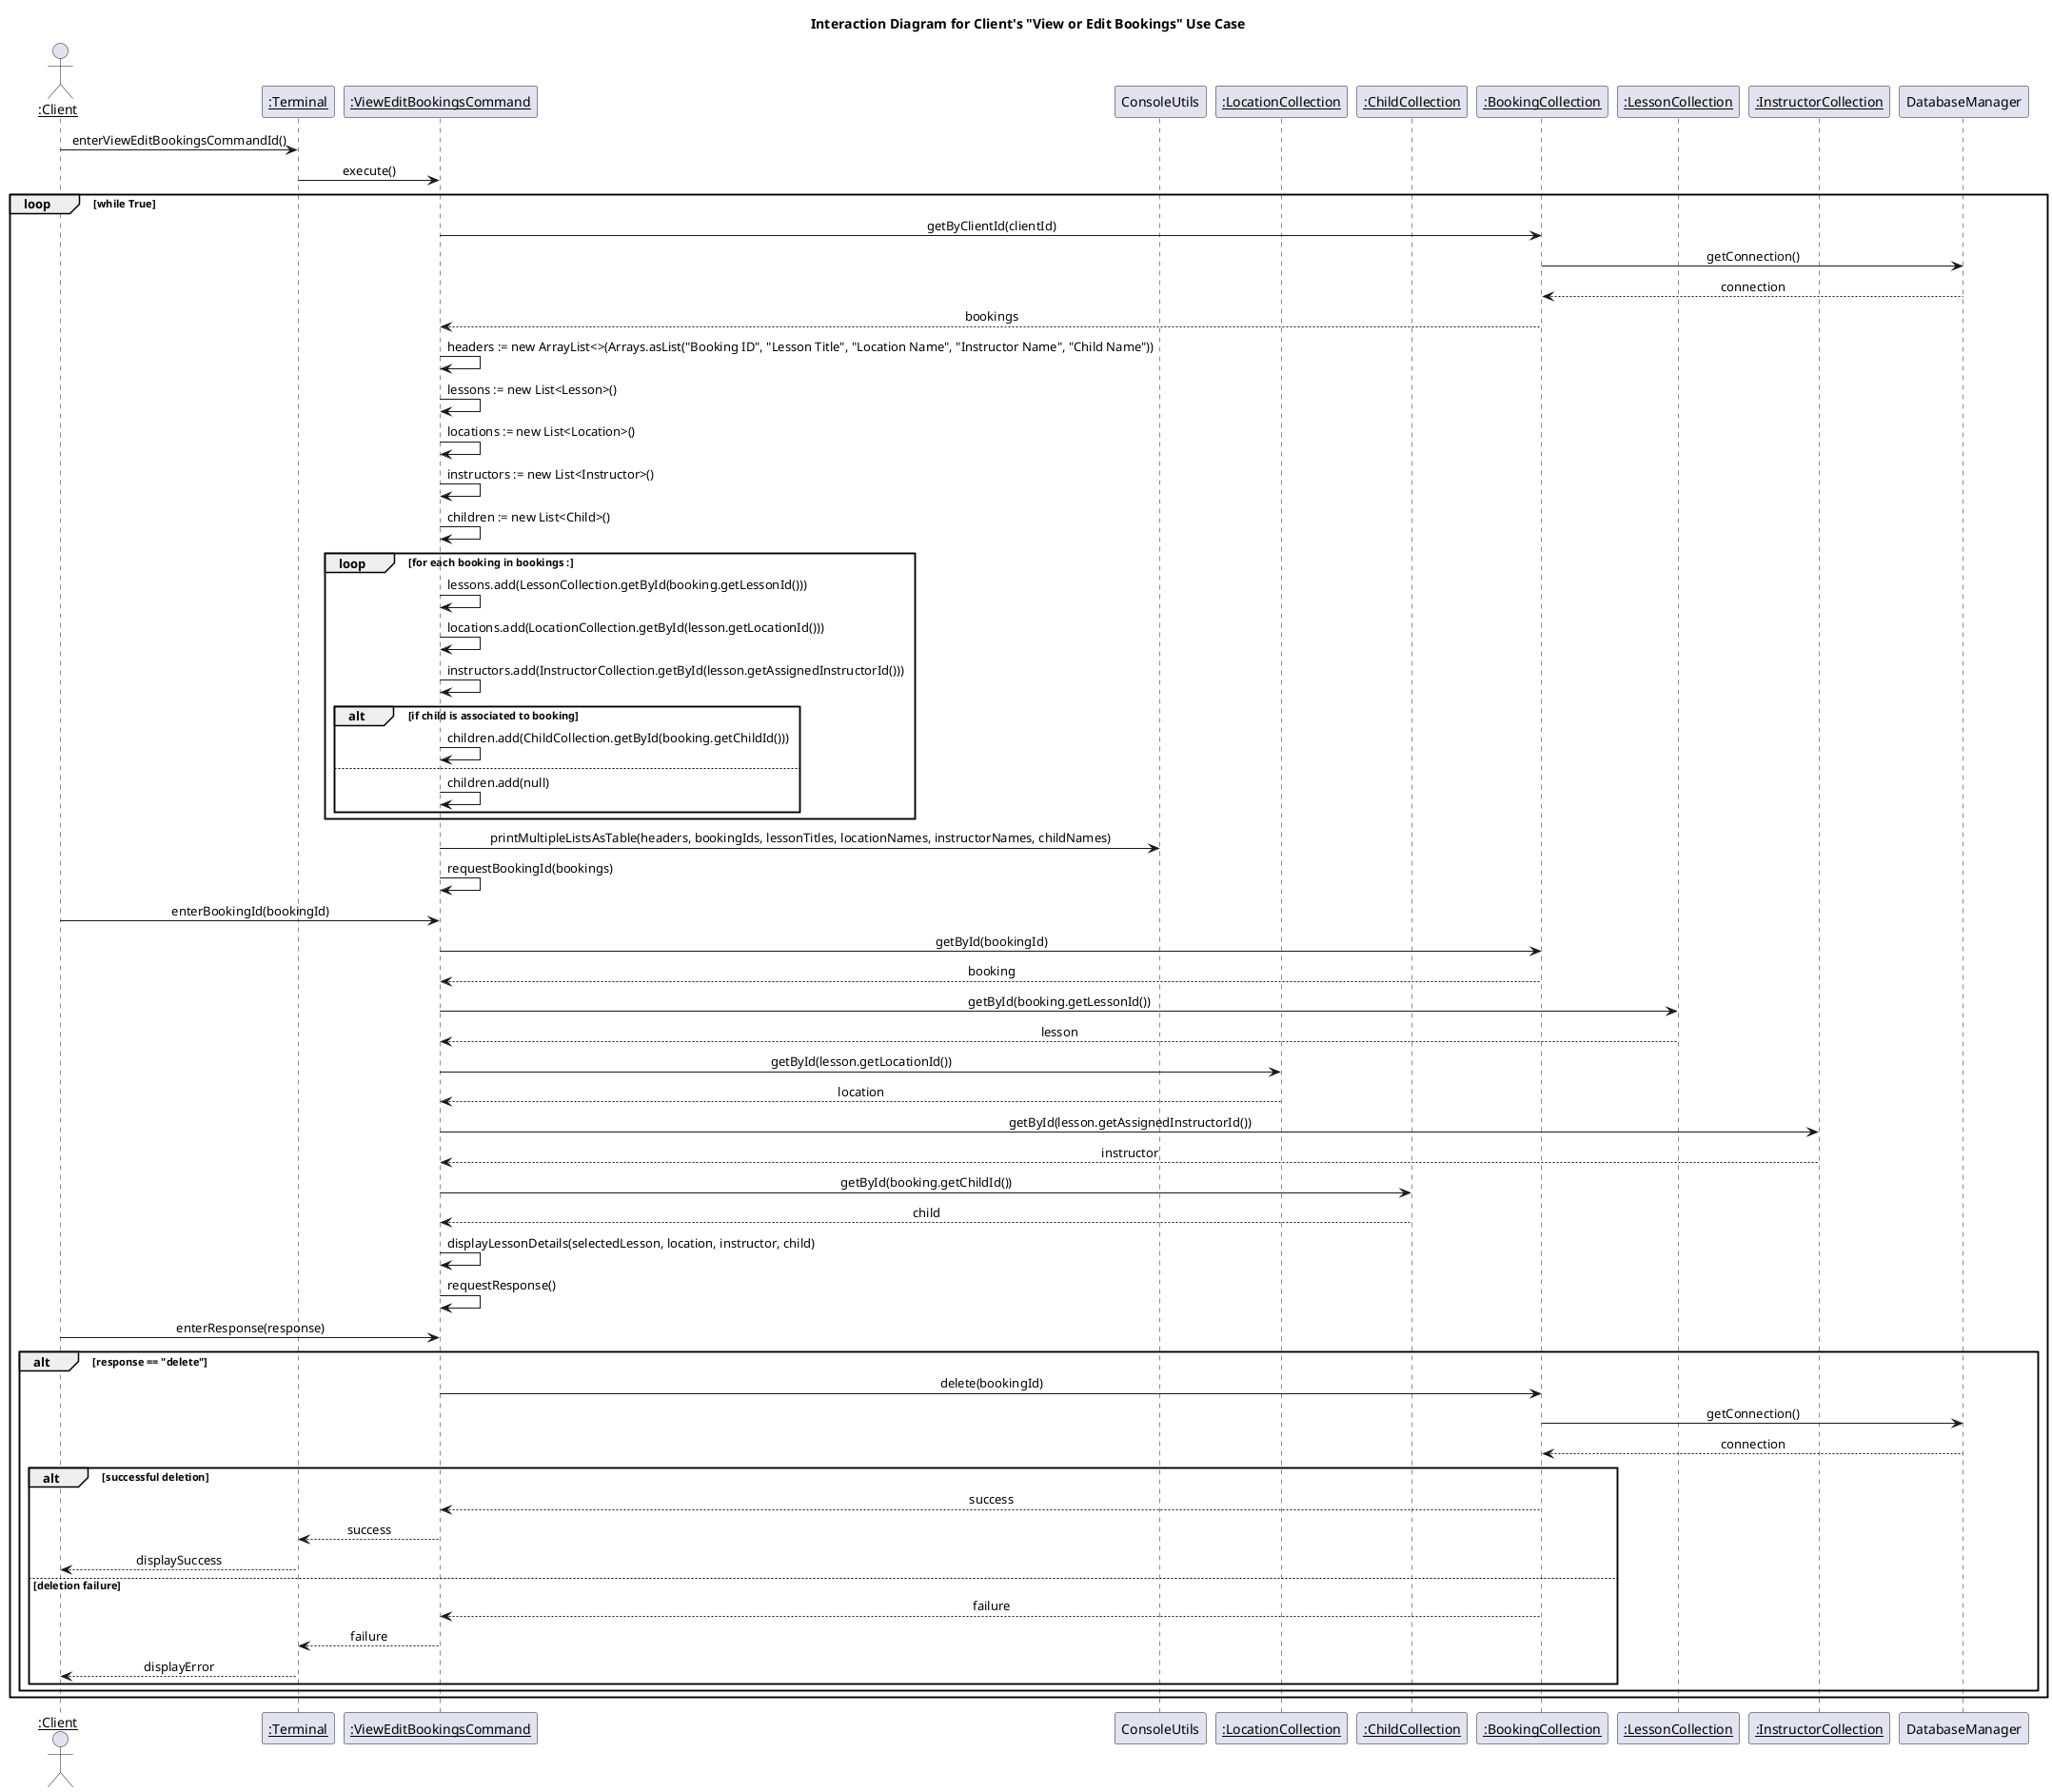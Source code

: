@startuml Interaction Diagram for Client's "View or Edit Bookings" Use Case
title Interaction Diagram for Client's "View or Edit Bookings" Use Case
skinparam sequenceMessageAlignment center

actor "<u>:Client" as client
participant "<u>:Terminal" as terminal
participant "<u>:ViewEditBookingsCommand" as command
participant "ConsoleUtils" as consoleUtils
participant "<u>:LocationCollection" as locationCollection
participant "<u>:ChildCollection" as childCollection
participant "<u>:BookingCollection" as bookingCollection
participant "<u>:LessonCollection" as lessonCollection
participant "<u>:InstructorCollection" as instructorCollection
participant "DatabaseManager" as databaseManager

client -> terminal : enterViewEditBookingsCommandId()
terminal -> command : execute()
loop while True
    command -> bookingCollection : getByClientId(clientId)
    bookingCollection -> databaseManager : getConnection()
    databaseManager --> bookingCollection : connection
    bookingCollection --> command : bookings
    command -> command : headers := new ArrayList<>(Arrays.asList("Booking ID", "Lesson Title", "Location Name", "Instructor Name", "Child Name"))
    command -> command : lessons := new List<Lesson>()
    command -> command : locations := new List<Location>()
    command -> command : instructors := new List<Instructor>()
    command -> command : children := new List<Child>()
    loop for each booking in bookings :
        command -> command : lessons.add(LessonCollection.getById(booking.getLessonId()))
        command -> command : locations.add(LocationCollection.getById(lesson.getLocationId()))
        command -> command : instructors.add(InstructorCollection.getById(lesson.getAssignedInstructorId()))
        alt if child is associated to booking
            command -> command : children.add(ChildCollection.getById(booking.getChildId()))
        else
            command -> command : children.add(null)
        end
    end

    command -> consoleUtils : printMultipleListsAsTable(headers, bookingIds, lessonTitles, locationNames, instructorNames, childNames)
    command -> command : requestBookingId(bookings)
    client -> command : enterBookingId(bookingId)

    command -> bookingCollection : getById(bookingId)
    bookingCollection --> command : booking
    command -> lessonCollection : getById(booking.getLessonId())
    lessonCollection --> command : lesson
    command -> locationCollection : getById(lesson.getLocationId())
    locationCollection --> command : location
    command -> instructorCollection : getById(lesson.getAssignedInstructorId())
    instructorCollection --> command : instructor
    command -> childCollection : getById(booking.getChildId())
    childCollection --> command : child
    command -> command : displayLessonDetails(selectedLesson, location, instructor, child)
    command -> command : requestResponse()
    client -> command : enterResponse(response)
    alt response == "delete"
        command -> bookingCollection : delete(bookingId)
        bookingCollection -> databaseManager : getConnection()
        databaseManager --> bookingCollection : connection
        alt successful deletion
            bookingCollection --> command : success
            command --> terminal : success
            terminal --> client : displaySuccess
        else deletion failure
            bookingCollection --> command : failure
            command --> terminal : failure
            terminal --> client : displayError
        end
    end
end

@enduml